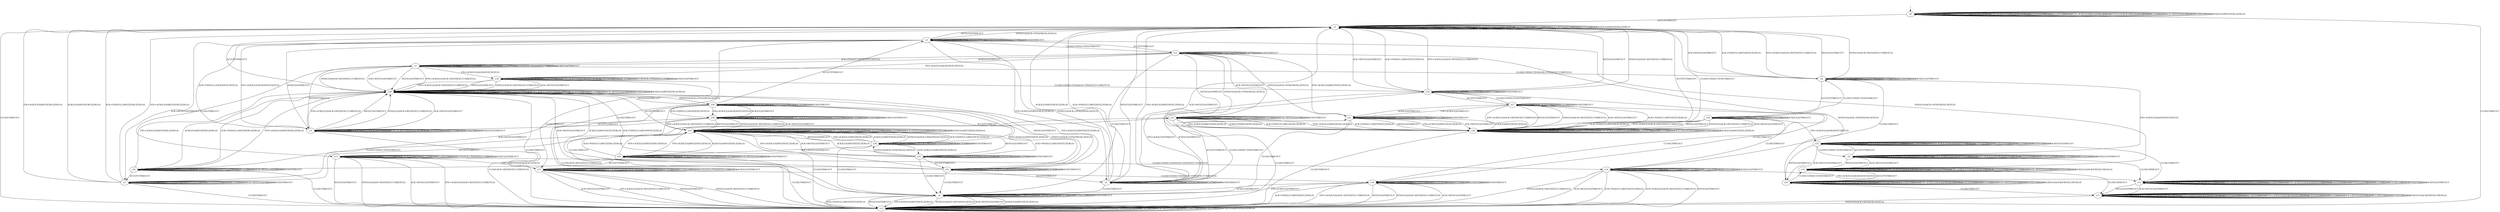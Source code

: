 digraph h5 {
s0 [label="s0"];
s1 [label="s1"];
s2 [label="s2"];
s3 [label="s3"];
s4 [label="s4"];
s5 [label="s5"];
s6 [label="s6"];
s7 [label="s7"];
s8 [label="s8"];
s9 [label="s9"];
s10 [label="s10"];
s11 [label="s11"];
s12 [label="s12"];
s13 [label="s13"];
s14 [label="s14"];
s15 [label="s15"];
s16 [label="s16"];
s17 [label="s17"];
s18 [label="s18"];
s19 [label="s19"];
s20 [label="s20"];
s21 [label="s21"];
s22 [label="s22"];
s23 [label="s23"];
s24 [label="s24"];
s25 [label="s25"];
s26 [label="s26"];
s27 [label="s27"];
s28 [label="s28"];
s29 [label="s29"];
s30 [label="s30"];
s31 [label="s31"];
s32 [label="s32"];
s33 [label="s33"];
s34 [label="s34"];
s35 [label="s35"];
s36 [label="s36"];
s0 -> s0 [label="CLOSECONNECTION/TIMEOUT"];
s0 -> s0 [label="ACK+PSH(V,V,1)/RST(ZERO,ZERO,0)"];
s0 -> s0 [label="SYN+ACK(V,V,0)/RST(ZERO,ZERO,0)"];
s0 -> s0 [label="RST(V,V,0)/TIMEOUT"];
s0 -> s0 [label="ACCEPT/TIMEOUT"];
s0 -> s0 [label="FIN+ACK(V,V,0)/RST(ZERO,ZERO,0)"];
s0 -> s1 [label="LISTEN/TIMEOUT"];
s0 -> s0 [label="SYN(V,V,0)/ACK+RST(ZERO,NEXT,0)"];
s0 -> s0 [label="RCV/TIMEOUT"];
s0 -> s0 [label="ACK+RST(V,V,0)/TIMEOUT"];
s0 -> s12 [label="CLOSE/TIMEOUT"];
s0 -> s0 [label="SEND/TIMEOUT"];
s0 -> s0 [label="ACK(V,V,0)/RST(ZERO,ZERO,0)"];
s1 -> s1 [label="CLOSECONNECTION/TIMEOUT"];
s1 -> s1 [label="ACK+PSH(V,V,1)/RST(ZERO,ZERO,0)"];
s1 -> s1 [label="SYN+ACK(V,V,0)/RST(ZERO,ZERO,0)"];
s1 -> s1 [label="RST(V,V,0)/TIMEOUT"];
s1 -> s20 [label="ACCEPT/TIMEOUT"];
s1 -> s1 [label="FIN+ACK(V,V,0)/RST(ZERO,ZERO,0)"];
s1 -> s1 [label="LISTEN/TIMEOUT"];
s1 -> s2 [label="SYN(V,V,0)/ACK+SYN(FRESH,NEXT,0)"];
s1 -> s1 [label="RCV/TIMEOUT"];
s1 -> s1 [label="ACK+RST(V,V,0)/TIMEOUT"];
s1 -> s12 [label="CLOSE/TIMEOUT"];
s1 -> s1 [label="SEND/TIMEOUT"];
s1 -> s1 [label="ACK(V,V,0)/RST(ZERO,ZERO,0)"];
s2 -> s2 [label="CLOSECONNECTION/TIMEOUT"];
s2 -> s3 [label="ACK+PSH(V,V,1)/ACK(NEXT,NEXT,0)"];
s2 -> s4 [label="SYN+ACK(V,V,0)/RST(NEXT,ZERO,0)"];
s2 -> s1 [label="RST(V,V,0)/TIMEOUT"];
s2 -> s21 [label="ACCEPT/TIMEOUT"];
s2 -> s3 [label="FIN+ACK(V,V,0)/ACK(NEXT,NEXT,0)"];
s2 -> s2 [label="LISTEN/TIMEOUT"];
s2 -> s2 [label="SYN(V,V,0)/TIMEOUT"];
s2 -> s2 [label="RCV/TIMEOUT"];
s2 -> s5 [label="ACK+RST(V,V,0)/TIMEOUT"];
s2 -> s6 [label="CLOSE/TIMEOUT"];
s2 -> s2 [label="SEND/TIMEOUT"];
s2 -> s3 [label="ACK(V,V,0)/TIMEOUT"];
s3 -> s3 [label="CLOSECONNECTION/TIMEOUT"];
s3 -> s3 [label="ACK+PSH(V,V,1)/ACK(NEXT,NEXT,0)"];
s3 -> s28 [label="SYN+ACK(V,V,0)/ACK+RST(NEXT,CURRENT,0)"];
s3 -> s28 [label="RST(V,V,0)/TIMEOUT"];
s3 -> s7 [label="ACCEPT/TIMEOUT"];
s3 -> s3 [label="FIN+ACK(V,V,0)/ACK(NEXT,NEXT,0)"];
s3 -> s3 [label="LISTEN/TIMEOUT"];
s3 -> s28 [label="SYN(V,V,0)/ACK+RST(NEXT,CURRENT,0)"];
s3 -> s3 [label="RCV/TIMEOUT"];
s3 -> s28 [label="ACK+RST(V,V,0)/TIMEOUT"];
s3 -> s12 [label="CLOSE/ACK+RST(NEXT,CURRENT,0)"];
s3 -> s3 [label="SEND/TIMEOUT"];
s3 -> s3 [label="ACK(V,V,0)/TIMEOUT"];
s4 -> s4 [label="CLOSECONNECTION/TIMEOUT"];
s4 -> s1 [label="ACK+PSH(V,V,1)/RST(NEXT,ZERO,0)"];
s4 -> s4 [label="SYN+ACK(V,V,0)/RST(NEXT,ZERO,0)"];
s4 -> s1 [label="RST(V,V,0)/TIMEOUT"];
s4 -> s22 [label="ACCEPT/TIMEOUT"];
s4 -> s1 [label="FIN+ACK(V,V,0)/RST(NEXT,ZERO,0)"];
s4 -> s4 [label="LISTEN/TIMEOUT"];
s4 -> s2 [label="SYN(V,V,0)/ACK+SYN(FRESH,NEXT,0)"];
s4 -> s4 [label="RCV/TIMEOUT"];
s4 -> s1 [label="ACK+RST(V,V,0)/TIMEOUT"];
s4 -> s6 [label="CLOSE/TIMEOUT"];
s4 -> s4 [label="SEND/TIMEOUT"];
s4 -> s1 [label="ACK(V,V,0)/RST(NEXT,ZERO,0)"];
s5 -> s5 [label="CLOSECONNECTION/TIMEOUT"];
s5 -> s1 [label="ACK+PSH(V,V,1)/RST(ZERO,ZERO,0)"];
s5 -> s1 [label="SYN+ACK(V,V,0)/RST(ZERO,ZERO,0)"];
s5 -> s5 [label="RST(V,V,0)/TIMEOUT"];
s5 -> s23 [label="ACCEPT/TIMEOUT"];
s5 -> s1 [label="FIN+ACK(V,V,0)/RST(ZERO,ZERO,0)"];
s5 -> s5 [label="LISTEN/TIMEOUT"];
s5 -> s5 [label="SYN(V,V,0)/TIMEOUT"];
s5 -> s5 [label="RCV/TIMEOUT"];
s5 -> s5 [label="ACK+RST(V,V,0)/TIMEOUT"];
s5 -> s12 [label="CLOSE/TIMEOUT"];
s5 -> s5 [label="SEND/TIMEOUT"];
s5 -> s1 [label="ACK(V,V,0)/RST(ZERO,ZERO,0)"];
s6 -> s6 [label="CLOSECONNECTION/TIMEOUT"];
s6 -> s12 [label="ACK+PSH(V,V,1)/RST(NEXT,ZERO,0)"];
s6 -> s6 [label="SYN+ACK(V,V,0)/RST(NEXT,ZERO,0)"];
s6 -> s12 [label="RST(V,V,0)/TIMEOUT"];
s6 -> s6 [label="ACCEPT/TIMEOUT"];
s6 -> s12 [label="FIN+ACK(V,V,0)/RST(NEXT,ZERO,0)"];
s6 -> s6 [label="LISTEN/TIMEOUT"];
s6 -> s12 [label="SYN(V,V,0)/ACK+RST(ZERO,NEXT,0)"];
s6 -> s6 [label="RCV/TIMEOUT"];
s6 -> s12 [label="ACK+RST(V,V,0)/TIMEOUT"];
s6 -> s6 [label="CLOSE/TIMEOUT"];
s6 -> s6 [label="SEND/TIMEOUT"];
s6 -> s12 [label="ACK(V,V,0)/RST(NEXT,ZERO,0)"];
s7 -> s8 [label="CLOSECONNECTION/ACK+FIN(NEXT,CURRENT,0)"];
s7 -> s7 [label="ACK+PSH(V,V,1)/ACK(NEXT,NEXT,0)"];
s7 -> s28 [label="SYN+ACK(V,V,0)/ACK+RST(NEXT,CURRENT,0)"];
s7 -> s28 [label="RST(V,V,0)/TIMEOUT"];
s7 -> s7 [label="ACCEPT/TIMEOUT"];
s7 -> s16 [label="FIN+ACK(V,V,0)/ACK(NEXT,NEXT,0)"];
s7 -> s7 [label="LISTEN/TIMEOUT"];
s7 -> s28 [label="SYN(V,V,0)/ACK+RST(NEXT,CURRENT,0)"];
s7 -> s7 [label="RCV/TIMEOUT"];
s7 -> s28 [label="ACK+RST(V,V,0)/TIMEOUT"];
s7 -> s13 [label="CLOSE/TIMEOUT"];
s7 -> s7 [label="SEND/ACK+PSH(NEXT,CURRENT,1)"];
s7 -> s7 [label="ACK(V,V,0)/TIMEOUT"];
s8 -> s8 [label="CLOSECONNECTION/TIMEOUT"];
s8 -> s1 [label="ACK+PSH(V,V,1)/RST(NEXT,ZERO,0)"];
s8 -> s1 [label="SYN+ACK(V,V,0)/ACK+RST(NEXT,CURRENT,0)"];
s8 -> s1 [label="RST(V,V,0)/TIMEOUT"];
s8 -> s24 [label="ACCEPT/TIMEOUT"];
s8 -> s9 [label="FIN+ACK(V,V,0)/ACK(NEXT,NEXT,0)"];
s8 -> s8 [label="LISTEN/TIMEOUT"];
s8 -> s1 [label="SYN(V,V,0)/ACK+RST(NEXT,CURRENT,0)"];
s8 -> s8 [label="RCV/TIMEOUT"];
s8 -> s1 [label="ACK+RST(V,V,0)/TIMEOUT"];
s8 -> s14 [label="CLOSE/TIMEOUT"];
s8 -> s8 [label="SEND/TIMEOUT"];
s8 -> s8 [label="ACK(V,V,0)/TIMEOUT"];
s9 -> s9 [label="CLOSECONNECTION/TIMEOUT"];
s9 -> s9 [label="ACK+PSH(V,V,1)/ACK(NEXT,CURRENT,0)"];
s9 -> s9 [label="SYN+ACK(V,V,0)/ACK(NEXT,CURRENT,0)"];
s9 -> s10 [label="RST(V,V,0)/TIMEOUT"];
s9 -> s25 [label="ACCEPT/TIMEOUT"];
s9 -> s9 [label="FIN+ACK(V,V,0)/ACK(NEXT,CURRENT,0)"];
s9 -> s9 [label="LISTEN/TIMEOUT"];
s9 -> s9 [label="SYN(V,V,0)/TIMEOUT"];
s9 -> s9 [label="RCV/TIMEOUT"];
s9 -> s10 [label="ACK+RST(V,V,0)/TIMEOUT"];
s9 -> s15 [label="CLOSE/TIMEOUT"];
s9 -> s9 [label="SEND/TIMEOUT"];
s9 -> s9 [label="ACK(V,V,0)/TIMEOUT"];
s10 -> s10 [label="CLOSECONNECTION/TIMEOUT"];
s10 -> s10 [label="ACK+PSH(V,V,1)/ACK(FRESH,FRESH,0)"];
s10 -> s10 [label="SYN+ACK(V,V,0)/ACK(FRESH,FRESH,0)"];
s10 -> s10 [label="RST(V,V,0)/TIMEOUT"];
s10 -> s26 [label="ACCEPT/TIMEOUT"];
s10 -> s10 [label="FIN+ACK(V,V,0)/ACK(FRESH,FRESH,0)"];
s10 -> s10 [label="LISTEN/TIMEOUT"];
s10 -> s2 [label="SYN(V,V,0)/ACK+SYN(FRESH,NEXT,0)"];
s10 -> s10 [label="RCV/TIMEOUT"];
s10 -> s10 [label="ACK+RST(V,V,0)/TIMEOUT"];
s10 -> s11 [label="CLOSE/TIMEOUT"];
s10 -> s10 [label="SEND/TIMEOUT"];
s10 -> s10 [label="ACK(V,V,0)/ACK(FRESH,FRESH,0)"];
s11 -> s11 [label="CLOSECONNECTION/TIMEOUT"];
s11 -> s11 [label="ACK+PSH(V,V,1)/ACK(FRESH,FRESH,0)"];
s11 -> s11 [label="SYN+ACK(V,V,0)/ACK(FRESH,FRESH,0)"];
s11 -> s11 [label="RST(V,V,0)/TIMEOUT"];
s11 -> s11 [label="ACCEPT/TIMEOUT"];
s11 -> s11 [label="FIN+ACK(V,V,0)/ACK(FRESH,FRESH,0)"];
s11 -> s11 [label="LISTEN/TIMEOUT"];
s11 -> s12 [label="SYN(V,V,0)/ACK+RST(ZERO,NEXT,0)"];
s11 -> s11 [label="RCV/TIMEOUT"];
s11 -> s11 [label="ACK+RST(V,V,0)/TIMEOUT"];
s11 -> s11 [label="CLOSE/TIMEOUT"];
s11 -> s11 [label="SEND/TIMEOUT"];
s11 -> s11 [label="ACK(V,V,0)/ACK(FRESH,FRESH,0)"];
s12 -> s12 [label="CLOSECONNECTION/TIMEOUT"];
s12 -> s12 [label="ACK+PSH(V,V,1)/RST(ZERO,ZERO,0)"];
s12 -> s12 [label="SYN+ACK(V,V,0)/RST(ZERO,ZERO,0)"];
s12 -> s12 [label="RST(V,V,0)/TIMEOUT"];
s12 -> s12 [label="ACCEPT/TIMEOUT"];
s12 -> s12 [label="FIN+ACK(V,V,0)/RST(ZERO,ZERO,0)"];
s12 -> s12 [label="LISTEN/TIMEOUT"];
s12 -> s12 [label="SYN(V,V,0)/ACK+RST(ZERO,NEXT,0)"];
s12 -> s12 [label="RCV/TIMEOUT"];
s12 -> s12 [label="ACK+RST(V,V,0)/TIMEOUT"];
s12 -> s12 [label="CLOSE/TIMEOUT"];
s12 -> s12 [label="SEND/TIMEOUT"];
s12 -> s12 [label="ACK(V,V,0)/RST(ZERO,ZERO,0)"];
s13 -> s14 [label="CLOSECONNECTION/ACK+FIN(NEXT,CURRENT,0)"];
s13 -> s13 [label="ACK+PSH(V,V,1)/ACK(NEXT,NEXT,0)"];
s13 -> s12 [label="SYN+ACK(V,V,0)/ACK+RST(NEXT,CURRENT,0)"];
s13 -> s12 [label="RST(V,V,0)/TIMEOUT"];
s13 -> s13 [label="ACCEPT/TIMEOUT"];
s13 -> s17 [label="FIN+ACK(V,V,0)/ACK(NEXT,NEXT,0)"];
s13 -> s13 [label="LISTEN/TIMEOUT"];
s13 -> s12 [label="SYN(V,V,0)/ACK+RST(NEXT,CURRENT,0)"];
s13 -> s13 [label="RCV/TIMEOUT"];
s13 -> s12 [label="ACK+RST(V,V,0)/TIMEOUT"];
s13 -> s13 [label="CLOSE/TIMEOUT"];
s13 -> s13 [label="SEND/ACK+PSH(NEXT,CURRENT,1)"];
s13 -> s13 [label="ACK(V,V,0)/TIMEOUT"];
s14 -> s14 [label="CLOSECONNECTION/TIMEOUT"];
s14 -> s12 [label="ACK+PSH(V,V,1)/RST(NEXT,ZERO,0)"];
s14 -> s12 [label="SYN+ACK(V,V,0)/ACK+RST(NEXT,CURRENT,0)"];
s14 -> s12 [label="RST(V,V,0)/TIMEOUT"];
s14 -> s14 [label="ACCEPT/TIMEOUT"];
s14 -> s15 [label="FIN+ACK(V,V,0)/ACK(NEXT,NEXT,0)"];
s14 -> s14 [label="LISTEN/TIMEOUT"];
s14 -> s12 [label="SYN(V,V,0)/ACK+RST(NEXT,CURRENT,0)"];
s14 -> s14 [label="RCV/TIMEOUT"];
s14 -> s12 [label="ACK+RST(V,V,0)/TIMEOUT"];
s14 -> s14 [label="CLOSE/TIMEOUT"];
s14 -> s14 [label="SEND/TIMEOUT"];
s14 -> s14 [label="ACK(V,V,0)/TIMEOUT"];
s15 -> s15 [label="CLOSECONNECTION/TIMEOUT"];
s15 -> s15 [label="ACK+PSH(V,V,1)/ACK(NEXT,CURRENT,0)"];
s15 -> s15 [label="SYN+ACK(V,V,0)/ACK(NEXT,CURRENT,0)"];
s15 -> s11 [label="RST(V,V,0)/TIMEOUT"];
s15 -> s15 [label="ACCEPT/TIMEOUT"];
s15 -> s15 [label="FIN+ACK(V,V,0)/ACK(NEXT,CURRENT,0)"];
s15 -> s15 [label="LISTEN/TIMEOUT"];
s15 -> s15 [label="SYN(V,V,0)/TIMEOUT"];
s15 -> s15 [label="RCV/TIMEOUT"];
s15 -> s11 [label="ACK+RST(V,V,0)/TIMEOUT"];
s15 -> s15 [label="CLOSE/TIMEOUT"];
s15 -> s15 [label="SEND/TIMEOUT"];
s15 -> s15 [label="ACK(V,V,0)/TIMEOUT"];
s16 -> s18 [label="CLOSECONNECTION/ACK+FIN(NEXT,CURRENT,0)"];
s16 -> s16 [label="ACK+PSH(V,V,1)/ACK(NEXT,NEXT,0)"];
s16 -> s28 [label="SYN+ACK(V,V,0)/ACK+RST(NEXT,CURRENT,0)"];
s16 -> s28 [label="RST(V,V,0)/TIMEOUT"];
s16 -> s16 [label="ACCEPT/TIMEOUT"];
s16 -> s16 [label="FIN+ACK(V,V,0)/ACK(NEXT,NEXT,0)"];
s16 -> s16 [label="LISTEN/TIMEOUT"];
s16 -> s28 [label="SYN(V,V,0)/ACK+RST(NEXT,CURRENT,0)"];
s16 -> s16 [label="RCV/TIMEOUT"];
s16 -> s28 [label="ACK+RST(V,V,0)/TIMEOUT"];
s16 -> s17 [label="CLOSE/TIMEOUT"];
s16 -> s16 [label="SEND/ACK+PSH(NEXT,CURRENT,1)"];
s16 -> s16 [label="ACK(V,V,0)/TIMEOUT"];
s17 -> s19 [label="CLOSECONNECTION/ACK+FIN(NEXT,CURRENT,0)"];
s17 -> s17 [label="ACK+PSH(V,V,1)/ACK(NEXT,NEXT,0)"];
s17 -> s12 [label="SYN+ACK(V,V,0)/ACK+RST(NEXT,CURRENT,0)"];
s17 -> s12 [label="RST(V,V,0)/TIMEOUT"];
s17 -> s17 [label="ACCEPT/TIMEOUT"];
s17 -> s17 [label="FIN+ACK(V,V,0)/ACK(NEXT,NEXT,0)"];
s17 -> s17 [label="LISTEN/TIMEOUT"];
s17 -> s12 [label="SYN(V,V,0)/ACK+RST(NEXT,CURRENT,0)"];
s17 -> s17 [label="RCV/TIMEOUT"];
s17 -> s12 [label="ACK+RST(V,V,0)/TIMEOUT"];
s17 -> s17 [label="CLOSE/TIMEOUT"];
s17 -> s17 [label="SEND/ACK+PSH(NEXT,CURRENT,1)"];
s17 -> s17 [label="ACK(V,V,0)/TIMEOUT"];
s18 -> s18 [label="CLOSECONNECTION/TIMEOUT"];
s18 -> s1 [label="ACK+PSH(V,V,1)/RST(NEXT,ZERO,0)"];
s18 -> s1 [label="SYN+ACK(V,V,0)/ACK+RST(NEXT,CURRENT,0)"];
s18 -> s1 [label="RST(V,V,0)/TIMEOUT"];
s18 -> s27 [label="ACCEPT/TIMEOUT"];
s18 -> s4 [label="FIN+ACK(V,V,0)/TIMEOUT"];
s18 -> s18 [label="LISTEN/TIMEOUT"];
s18 -> s1 [label="SYN(V,V,0)/ACK+RST(NEXT,CURRENT,0)"];
s18 -> s18 [label="RCV/TIMEOUT"];
s18 -> s1 [label="ACK+RST(V,V,0)/TIMEOUT"];
s18 -> s19 [label="CLOSE/TIMEOUT"];
s18 -> s18 [label="SEND/TIMEOUT"];
s18 -> s4 [label="ACK(V,V,0)/TIMEOUT"];
s19 -> s19 [label="CLOSECONNECTION/TIMEOUT"];
s19 -> s12 [label="ACK+PSH(V,V,1)/RST(NEXT,ZERO,0)"];
s19 -> s12 [label="SYN+ACK(V,V,0)/ACK+RST(NEXT,CURRENT,0)"];
s19 -> s12 [label="RST(V,V,0)/TIMEOUT"];
s19 -> s19 [label="ACCEPT/TIMEOUT"];
s19 -> s6 [label="FIN+ACK(V,V,0)/TIMEOUT"];
s19 -> s19 [label="LISTEN/TIMEOUT"];
s19 -> s12 [label="SYN(V,V,0)/ACK+RST(NEXT,CURRENT,0)"];
s19 -> s19 [label="RCV/TIMEOUT"];
s19 -> s12 [label="ACK+RST(V,V,0)/TIMEOUT"];
s19 -> s19 [label="CLOSE/TIMEOUT"];
s19 -> s19 [label="SEND/TIMEOUT"];
s19 -> s6 [label="ACK(V,V,0)/TIMEOUT"];
s20 -> s1 [label="CLOSECONNECTION/TIMEOUT"];
s20 -> s20 [label="ACK+PSH(V,V,1)/RST(ZERO,ZERO,0)"];
s20 -> s20 [label="SYN+ACK(V,V,0)/RST(ZERO,ZERO,0)"];
s20 -> s20 [label="RST(V,V,0)/TIMEOUT"];
s20 -> s20 [label="ACCEPT/TIMEOUT"];
s20 -> s20 [label="FIN+ACK(V,V,0)/RST(ZERO,ZERO,0)"];
s20 -> s20 [label="LISTEN/TIMEOUT"];
s20 -> s21 [label="SYN(V,V,0)/ACK+SYN(FRESH,NEXT,0)"];
s20 -> s20 [label="RCV/TIMEOUT"];
s20 -> s20 [label="ACK+RST(V,V,0)/TIMEOUT"];
s20 -> s12 [label="CLOSE/TIMEOUT"];
s20 -> s20 [label="SEND/TIMEOUT"];
s20 -> s20 [label="ACK(V,V,0)/RST(ZERO,ZERO,0)"];
s21 -> s2 [label="CLOSECONNECTION/TIMEOUT"];
s21 -> s7 [label="ACK+PSH(V,V,1)/ACK(NEXT,NEXT,0)"];
s21 -> s22 [label="SYN+ACK(V,V,0)/RST(NEXT,ZERO,0)"];
s21 -> s20 [label="RST(V,V,0)/TIMEOUT"];
s21 -> s21 [label="ACCEPT/TIMEOUT"];
s21 -> s16 [label="FIN+ACK(V,V,0)/ACK(NEXT,NEXT,0)"];
s21 -> s21 [label="LISTEN/TIMEOUT"];
s21 -> s21 [label="SYN(V,V,0)/TIMEOUT"];
s21 -> s21 [label="RCV/TIMEOUT"];
s21 -> s23 [label="ACK+RST(V,V,0)/TIMEOUT"];
s21 -> s6 [label="CLOSE/TIMEOUT"];
s21 -> s21 [label="SEND/TIMEOUT"];
s21 -> s7 [label="ACK(V,V,0)/TIMEOUT"];
s22 -> s4 [label="CLOSECONNECTION/TIMEOUT"];
s22 -> s20 [label="ACK+PSH(V,V,1)/RST(NEXT,ZERO,0)"];
s22 -> s22 [label="SYN+ACK(V,V,0)/RST(NEXT,ZERO,0)"];
s22 -> s20 [label="RST(V,V,0)/TIMEOUT"];
s22 -> s22 [label="ACCEPT/TIMEOUT"];
s22 -> s20 [label="FIN+ACK(V,V,0)/RST(NEXT,ZERO,0)"];
s22 -> s22 [label="LISTEN/TIMEOUT"];
s22 -> s21 [label="SYN(V,V,0)/ACK+SYN(FRESH,NEXT,0)"];
s22 -> s22 [label="RCV/TIMEOUT"];
s22 -> s20 [label="ACK+RST(V,V,0)/TIMEOUT"];
s22 -> s6 [label="CLOSE/TIMEOUT"];
s22 -> s22 [label="SEND/TIMEOUT"];
s22 -> s20 [label="ACK(V,V,0)/RST(NEXT,ZERO,0)"];
s23 -> s5 [label="CLOSECONNECTION/TIMEOUT"];
s23 -> s20 [label="ACK+PSH(V,V,1)/RST(ZERO,ZERO,0)"];
s23 -> s20 [label="SYN+ACK(V,V,0)/RST(ZERO,ZERO,0)"];
s23 -> s23 [label="RST(V,V,0)/TIMEOUT"];
s23 -> s23 [label="ACCEPT/TIMEOUT"];
s23 -> s20 [label="FIN+ACK(V,V,0)/RST(ZERO,ZERO,0)"];
s23 -> s23 [label="LISTEN/TIMEOUT"];
s23 -> s23 [label="SYN(V,V,0)/TIMEOUT"];
s23 -> s23 [label="RCV/TIMEOUT"];
s23 -> s23 [label="ACK+RST(V,V,0)/TIMEOUT"];
s23 -> s12 [label="CLOSE/TIMEOUT"];
s23 -> s23 [label="SEND/TIMEOUT"];
s23 -> s20 [label="ACK(V,V,0)/RST(ZERO,ZERO,0)"];
s24 -> s8 [label="CLOSECONNECTION/TIMEOUT"];
s24 -> s20 [label="ACK+PSH(V,V,1)/RST(NEXT,ZERO,0)"];
s24 -> s20 [label="SYN+ACK(V,V,0)/ACK+RST(NEXT,CURRENT,0)"];
s24 -> s20 [label="RST(V,V,0)/TIMEOUT"];
s24 -> s24 [label="ACCEPT/TIMEOUT"];
s24 -> s25 [label="FIN+ACK(V,V,0)/ACK(NEXT,NEXT,0)"];
s24 -> s24 [label="LISTEN/TIMEOUT"];
s24 -> s20 [label="SYN(V,V,0)/ACK+RST(NEXT,CURRENT,0)"];
s24 -> s24 [label="RCV/TIMEOUT"];
s24 -> s20 [label="ACK+RST(V,V,0)/TIMEOUT"];
s24 -> s14 [label="CLOSE/TIMEOUT"];
s24 -> s24 [label="SEND/TIMEOUT"];
s24 -> s24 [label="ACK(V,V,0)/TIMEOUT"];
s25 -> s9 [label="CLOSECONNECTION/TIMEOUT"];
s25 -> s25 [label="ACK+PSH(V,V,1)/ACK(NEXT,CURRENT,0)"];
s25 -> s25 [label="SYN+ACK(V,V,0)/ACK(NEXT,CURRENT,0)"];
s25 -> s26 [label="RST(V,V,0)/TIMEOUT"];
s25 -> s25 [label="ACCEPT/TIMEOUT"];
s25 -> s25 [label="FIN+ACK(V,V,0)/ACK(NEXT,CURRENT,0)"];
s25 -> s25 [label="LISTEN/TIMEOUT"];
s25 -> s25 [label="SYN(V,V,0)/TIMEOUT"];
s25 -> s25 [label="RCV/TIMEOUT"];
s25 -> s26 [label="ACK+RST(V,V,0)/TIMEOUT"];
s25 -> s15 [label="CLOSE/TIMEOUT"];
s25 -> s25 [label="SEND/TIMEOUT"];
s25 -> s25 [label="ACK(V,V,0)/TIMEOUT"];
s26 -> s10 [label="CLOSECONNECTION/TIMEOUT"];
s26 -> s26 [label="ACK+PSH(V,V,1)/ACK(FRESH,FRESH,0)"];
s26 -> s26 [label="SYN+ACK(V,V,0)/ACK(FRESH,FRESH,0)"];
s26 -> s26 [label="RST(V,V,0)/TIMEOUT"];
s26 -> s26 [label="ACCEPT/TIMEOUT"];
s26 -> s26 [label="FIN+ACK(V,V,0)/ACK(FRESH,FRESH,0)"];
s26 -> s26 [label="LISTEN/TIMEOUT"];
s26 -> s21 [label="SYN(V,V,0)/ACK+SYN(FRESH,NEXT,0)"];
s26 -> s26 [label="RCV/TIMEOUT"];
s26 -> s26 [label="ACK+RST(V,V,0)/TIMEOUT"];
s26 -> s11 [label="CLOSE/TIMEOUT"];
s26 -> s26 [label="SEND/TIMEOUT"];
s26 -> s26 [label="ACK(V,V,0)/ACK(FRESH,FRESH,0)"];
s27 -> s18 [label="CLOSECONNECTION/TIMEOUT"];
s27 -> s20 [label="ACK+PSH(V,V,1)/RST(NEXT,ZERO,0)"];
s27 -> s20 [label="SYN+ACK(V,V,0)/ACK+RST(NEXT,CURRENT,0)"];
s27 -> s20 [label="RST(V,V,0)/TIMEOUT"];
s27 -> s27 [label="ACCEPT/TIMEOUT"];
s27 -> s22 [label="FIN+ACK(V,V,0)/TIMEOUT"];
s27 -> s27 [label="LISTEN/TIMEOUT"];
s27 -> s20 [label="SYN(V,V,0)/ACK+RST(NEXT,CURRENT,0)"];
s27 -> s27 [label="RCV/TIMEOUT"];
s27 -> s20 [label="ACK+RST(V,V,0)/TIMEOUT"];
s27 -> s19 [label="CLOSE/TIMEOUT"];
s27 -> s27 [label="SEND/TIMEOUT"];
s27 -> s22 [label="ACK(V,V,0)/TIMEOUT"];
s28 -> s28 [label="CLOSECONNECTION/TIMEOUT"];
s28 -> s28 [label="ACK+PSH(V,V,1)/RST(ZERO,ZERO,0)"];
s28 -> s28 [label="SYN+ACK(V,V,0)/RST(ZERO,ZERO,0)"];
s28 -> s28 [label="RST(V,V,0)/TIMEOUT"];
s28 -> s1 [label="ACCEPT/TIMEOUT"];
s28 -> s28 [label="FIN+ACK(V,V,0)/RST(ZERO,ZERO,0)"];
s28 -> s28 [label="LISTEN/TIMEOUT"];
s28 -> s29 [label="SYN(V,V,0)/ACK+SYN(FRESH,NEXT,0)"];
s28 -> s28 [label="RCV/TIMEOUT"];
s28 -> s28 [label="ACK+RST(V,V,0)/TIMEOUT"];
s28 -> s12 [label="CLOSE/TIMEOUT"];
s28 -> s28 [label="SEND/TIMEOUT"];
s28 -> s28 [label="ACK(V,V,0)/RST(ZERO,ZERO,0)"];
s29 -> s29 [label="CLOSECONNECTION/TIMEOUT"];
s29 -> s30 [label="ACK+PSH(V,V,1)/ACK(NEXT,NEXT,0)"];
s29 -> s31 [label="SYN+ACK(V,V,0)/RST(NEXT,ZERO,0)"];
s29 -> s28 [label="RST(V,V,0)/TIMEOUT"];
s29 -> s2 [label="ACCEPT/TIMEOUT"];
s29 -> s30 [label="FIN+ACK(V,V,0)/ACK(NEXT,NEXT,0)"];
s29 -> s29 [label="LISTEN/TIMEOUT"];
s29 -> s29 [label="SYN(V,V,0)/TIMEOUT"];
s29 -> s29 [label="RCV/TIMEOUT"];
s29 -> s32 [label="ACK+RST(V,V,0)/TIMEOUT"];
s29 -> s6 [label="CLOSE/TIMEOUT"];
s29 -> s29 [label="SEND/TIMEOUT"];
s29 -> s30 [label="ACK(V,V,0)/TIMEOUT"];
s30 -> s30 [label="CLOSECONNECTION/TIMEOUT"];
s30 -> s30 [label="ACK+PSH(V,V,1)/ACK(NEXT,NEXT,0)"];
s30 -> s33 [label="SYN+ACK(V,V,0)/ACK+RST(NEXT,CURRENT,0)"];
s30 -> s33 [label="RST(V,V,0)/TIMEOUT"];
s30 -> s3 [label="ACCEPT/TIMEOUT"];
s30 -> s30 [label="FIN+ACK(V,V,0)/ACK(NEXT,NEXT,0)"];
s30 -> s30 [label="LISTEN/TIMEOUT"];
s30 -> s33 [label="SYN(V,V,0)/ACK+RST(NEXT,CURRENT,0)"];
s30 -> s30 [label="RCV/TIMEOUT"];
s30 -> s33 [label="ACK+RST(V,V,0)/TIMEOUT"];
s30 -> s12 [label="CLOSE/ACK+RST(NEXT,CURRENT,0)"];
s30 -> s30 [label="SEND/TIMEOUT"];
s30 -> s30 [label="ACK(V,V,0)/TIMEOUT"];
s31 -> s31 [label="CLOSECONNECTION/TIMEOUT"];
s31 -> s28 [label="ACK+PSH(V,V,1)/RST(NEXT,ZERO,0)"];
s31 -> s31 [label="SYN+ACK(V,V,0)/RST(NEXT,ZERO,0)"];
s31 -> s28 [label="RST(V,V,0)/TIMEOUT"];
s31 -> s4 [label="ACCEPT/TIMEOUT"];
s31 -> s28 [label="FIN+ACK(V,V,0)/RST(NEXT,ZERO,0)"];
s31 -> s31 [label="LISTEN/TIMEOUT"];
s31 -> s29 [label="SYN(V,V,0)/ACK+SYN(FRESH,NEXT,0)"];
s31 -> s31 [label="RCV/TIMEOUT"];
s31 -> s28 [label="ACK+RST(V,V,0)/TIMEOUT"];
s31 -> s6 [label="CLOSE/TIMEOUT"];
s31 -> s31 [label="SEND/TIMEOUT"];
s31 -> s28 [label="ACK(V,V,0)/RST(NEXT,ZERO,0)"];
s32 -> s32 [label="CLOSECONNECTION/TIMEOUT"];
s32 -> s28 [label="ACK+PSH(V,V,1)/RST(ZERO,ZERO,0)"];
s32 -> s28 [label="SYN+ACK(V,V,0)/RST(ZERO,ZERO,0)"];
s32 -> s32 [label="RST(V,V,0)/TIMEOUT"];
s32 -> s5 [label="ACCEPT/TIMEOUT"];
s32 -> s28 [label="FIN+ACK(V,V,0)/RST(ZERO,ZERO,0)"];
s32 -> s32 [label="LISTEN/TIMEOUT"];
s32 -> s32 [label="SYN(V,V,0)/TIMEOUT"];
s32 -> s32 [label="RCV/TIMEOUT"];
s32 -> s32 [label="ACK+RST(V,V,0)/TIMEOUT"];
s32 -> s12 [label="CLOSE/TIMEOUT"];
s32 -> s32 [label="SEND/TIMEOUT"];
s32 -> s28 [label="ACK(V,V,0)/RST(ZERO,ZERO,0)"];
s33 -> s33 [label="CLOSECONNECTION/TIMEOUT"];
s33 -> s33 [label="ACK+PSH(V,V,1)/RST(ZERO,ZERO,0)"];
s33 -> s33 [label="SYN+ACK(V,V,0)/RST(ZERO,ZERO,0)"];
s33 -> s33 [label="RST(V,V,0)/TIMEOUT"];
s33 -> s28 [label="ACCEPT/TIMEOUT"];
s33 -> s33 [label="FIN+ACK(V,V,0)/RST(ZERO,ZERO,0)"];
s33 -> s33 [label="LISTEN/TIMEOUT"];
s33 -> s34 [label="SYN(V,V,0)/ACK+SYN(FRESH,NEXT,0)"];
s33 -> s33 [label="RCV/TIMEOUT"];
s33 -> s33 [label="ACK+RST(V,V,0)/TIMEOUT"];
s33 -> s12 [label="CLOSE/TIMEOUT"];
s33 -> s33 [label="SEND/TIMEOUT"];
s33 -> s33 [label="ACK(V,V,0)/RST(ZERO,ZERO,0)"];
s34 -> s34 [label="CLOSECONNECTION/TIMEOUT"];
s34 -> s33 [label="ACK+PSH(V,V,1)/RST(NEXT,ZERO,0)"];
s34 -> s35 [label="SYN+ACK(V,V,0)/RST(NEXT,ZERO,0)"];
s34 -> s33 [label="RST(V,V,0)/TIMEOUT"];
s34 -> s29 [label="ACCEPT/TIMEOUT"];
s34 -> s33 [label="FIN+ACK(V,V,0)/RST(NEXT,ZERO,0)"];
s34 -> s34 [label="LISTEN/TIMEOUT"];
s34 -> s34 [label="SYN(V,V,0)/TIMEOUT"];
s34 -> s34 [label="RCV/TIMEOUT"];
s34 -> s36 [label="ACK+RST(V,V,0)/TIMEOUT"];
s34 -> s6 [label="CLOSE/TIMEOUT"];
s34 -> s34 [label="SEND/TIMEOUT"];
s34 -> s33 [label="ACK(V,V,0)/RST(NEXT,ZERO,0)"];
s35 -> s35 [label="CLOSECONNECTION/TIMEOUT"];
s35 -> s33 [label="ACK+PSH(V,V,1)/RST(NEXT,ZERO,0)"];
s35 -> s35 [label="SYN+ACK(V,V,0)/RST(NEXT,ZERO,0)"];
s35 -> s33 [label="RST(V,V,0)/TIMEOUT"];
s35 -> s31 [label="ACCEPT/TIMEOUT"];
s35 -> s33 [label="FIN+ACK(V,V,0)/RST(NEXT,ZERO,0)"];
s35 -> s35 [label="LISTEN/TIMEOUT"];
s35 -> s34 [label="SYN(V,V,0)/ACK+SYN(FRESH,NEXT,0)"];
s35 -> s35 [label="RCV/TIMEOUT"];
s35 -> s33 [label="ACK+RST(V,V,0)/TIMEOUT"];
s35 -> s6 [label="CLOSE/TIMEOUT"];
s35 -> s35 [label="SEND/TIMEOUT"];
s35 -> s33 [label="ACK(V,V,0)/RST(NEXT,ZERO,0)"];
s36 -> s36 [label="CLOSECONNECTION/TIMEOUT"];
s36 -> s33 [label="ACK+PSH(V,V,1)/RST(ZERO,ZERO,0)"];
s36 -> s33 [label="SYN+ACK(V,V,0)/RST(ZERO,ZERO,0)"];
s36 -> s36 [label="RST(V,V,0)/TIMEOUT"];
s36 -> s32 [label="ACCEPT/TIMEOUT"];
s36 -> s33 [label="FIN+ACK(V,V,0)/RST(ZERO,ZERO,0)"];
s36 -> s36 [label="LISTEN/TIMEOUT"];
s36 -> s36 [label="SYN(V,V,0)/TIMEOUT"];
s36 -> s36 [label="RCV/TIMEOUT"];
s36 -> s36 [label="ACK+RST(V,V,0)/TIMEOUT"];
s36 -> s12 [label="CLOSE/TIMEOUT"];
s36 -> s36 [label="SEND/TIMEOUT"];
s36 -> s33 [label="ACK(V,V,0)/RST(ZERO,ZERO,0)"];
__start0 [shape=none, label=""];
__start0 -> s0 [label=""];
}
